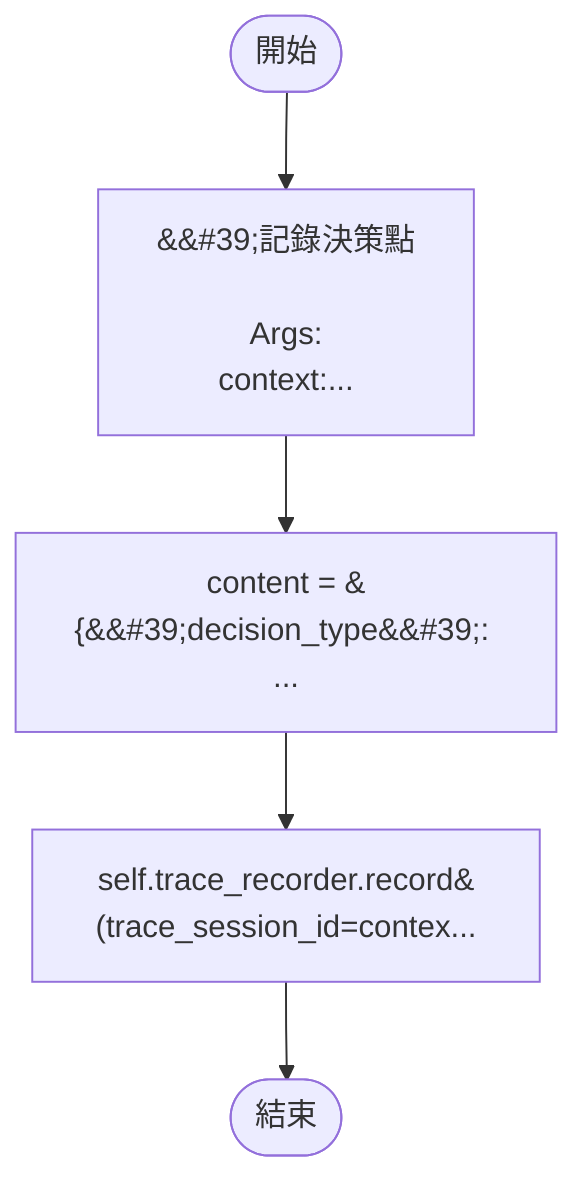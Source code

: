 flowchart TB
    n1([開始])
    n2([結束])
    n3[&amp;&#35;39;記錄決策點\n\n        Args:\n            context:...]
    n4[content = &#123;&amp;&#35;39;decision_type&amp;&#35;39;: ...]
    n5[self.trace_recorder.record&#40;trace_session_id=contex...]
    n1 --> n3
    n3 --> n4
    n4 --> n5
    n5 --> n2
